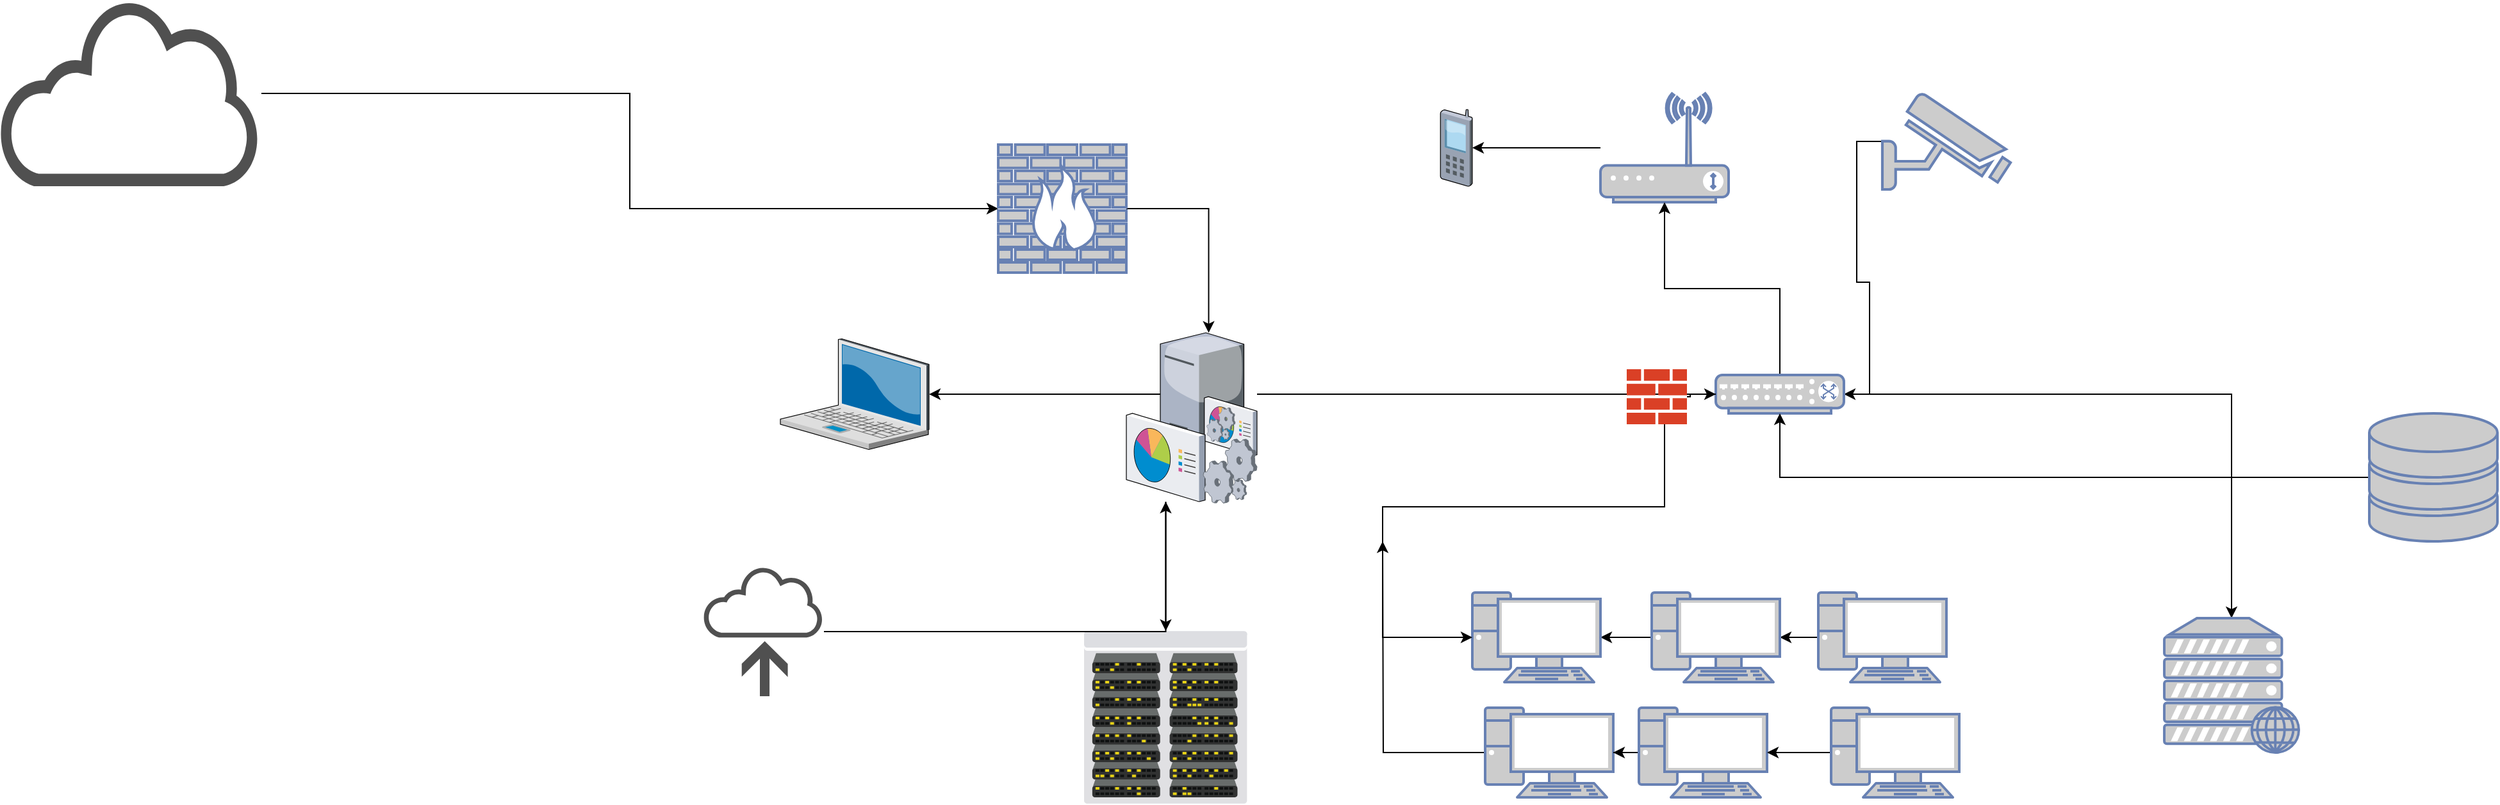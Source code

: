 <mxfile version="20.8.16" type="github">
  <diagram name="Page-1" id="h6N6hxmh_-UYtkU3kEGz">
    <mxGraphModel dx="2465" dy="2008" grid="1" gridSize="10" guides="1" tooltips="1" connect="1" arrows="1" fold="1" page="1" pageScale="1" pageWidth="850" pageHeight="1100" math="0" shadow="0">
      <root>
        <mxCell id="0" />
        <mxCell id="1" parent="0" />
        <mxCell id="GpLW6nzXxRdVSaPpqpkO-20" style="edgeStyle=orthogonalEdgeStyle;rounded=0;orthogonalLoop=1;jettySize=auto;html=1;" edge="1" parent="1" source="GpLW6nzXxRdVSaPpqpkO-18" target="GpLW6nzXxRdVSaPpqpkO-13">
          <mxGeometry relative="1" as="geometry" />
        </mxCell>
        <mxCell id="GpLW6nzXxRdVSaPpqpkO-22" style="edgeStyle=orthogonalEdgeStyle;rounded=0;orthogonalLoop=1;jettySize=auto;html=1;" edge="1" parent="1" source="GpLW6nzXxRdVSaPpqpkO-18" target="GpLW6nzXxRdVSaPpqpkO-10">
          <mxGeometry relative="1" as="geometry" />
        </mxCell>
        <mxCell id="GpLW6nzXxRdVSaPpqpkO-18" value="" style="verticalLabelPosition=bottom;sketch=0;aspect=fixed;html=1;verticalAlign=top;strokeColor=none;align=center;outlineConnect=0;shape=mxgraph.citrix.command_center;" vertex="1" parent="1">
          <mxGeometry x="276.5" y="127" width="75.5" height="96" as="geometry" />
        </mxCell>
        <mxCell id="GpLW6nzXxRdVSaPpqpkO-35" style="edgeStyle=orthogonalEdgeStyle;rounded=0;orthogonalLoop=1;jettySize=auto;html=1;" edge="1" parent="1" source="GpLW6nzXxRdVSaPpqpkO-1" target="GpLW6nzXxRdVSaPpqpkO-2">
          <mxGeometry relative="1" as="geometry" />
        </mxCell>
        <mxCell id="GpLW6nzXxRdVSaPpqpkO-1" value="" style="fontColor=#0066CC;verticalAlign=top;verticalLabelPosition=bottom;labelPosition=center;align=center;html=1;outlineConnect=0;fillColor=#CCCCCC;strokeColor=#6881B3;gradientColor=none;gradientDirection=north;strokeWidth=2;shape=mxgraph.networks.pc;" vertex="1" parent="1">
          <mxGeometry x="790" y="330" width="100" height="70" as="geometry" />
        </mxCell>
        <mxCell id="GpLW6nzXxRdVSaPpqpkO-36" style="edgeStyle=orthogonalEdgeStyle;rounded=0;orthogonalLoop=1;jettySize=auto;html=1;" edge="1" parent="1" source="GpLW6nzXxRdVSaPpqpkO-2" target="GpLW6nzXxRdVSaPpqpkO-3">
          <mxGeometry relative="1" as="geometry" />
        </mxCell>
        <mxCell id="GpLW6nzXxRdVSaPpqpkO-2" value="" style="fontColor=#0066CC;verticalAlign=top;verticalLabelPosition=bottom;labelPosition=center;align=center;html=1;outlineConnect=0;fillColor=#CCCCCC;strokeColor=#6881B3;gradientColor=none;gradientDirection=north;strokeWidth=2;shape=mxgraph.networks.pc;" vertex="1" parent="1">
          <mxGeometry x="660" y="330" width="100" height="70" as="geometry" />
        </mxCell>
        <mxCell id="GpLW6nzXxRdVSaPpqpkO-3" value="" style="fontColor=#0066CC;verticalAlign=top;verticalLabelPosition=bottom;labelPosition=center;align=center;html=1;outlineConnect=0;fillColor=#CCCCCC;strokeColor=#6881B3;gradientColor=none;gradientDirection=north;strokeWidth=2;shape=mxgraph.networks.pc;" vertex="1" parent="1">
          <mxGeometry x="520" y="330" width="100" height="70" as="geometry" />
        </mxCell>
        <mxCell id="GpLW6nzXxRdVSaPpqpkO-32" style="edgeStyle=orthogonalEdgeStyle;rounded=0;orthogonalLoop=1;jettySize=auto;html=1;" edge="1" parent="1" source="GpLW6nzXxRdVSaPpqpkO-4">
          <mxGeometry relative="1" as="geometry">
            <mxPoint x="450" y="290" as="targetPoint" />
          </mxGeometry>
        </mxCell>
        <mxCell id="GpLW6nzXxRdVSaPpqpkO-4" value="" style="fontColor=#0066CC;verticalAlign=top;verticalLabelPosition=bottom;labelPosition=center;align=center;html=1;outlineConnect=0;fillColor=#CCCCCC;strokeColor=#6881B3;gradientColor=none;gradientDirection=north;strokeWidth=2;shape=mxgraph.networks.pc;" vertex="1" parent="1">
          <mxGeometry x="530" y="420" width="100" height="70" as="geometry" />
        </mxCell>
        <mxCell id="GpLW6nzXxRdVSaPpqpkO-33" style="edgeStyle=orthogonalEdgeStyle;rounded=0;orthogonalLoop=1;jettySize=auto;html=1;" edge="1" parent="1" source="GpLW6nzXxRdVSaPpqpkO-5" target="GpLW6nzXxRdVSaPpqpkO-4">
          <mxGeometry relative="1" as="geometry" />
        </mxCell>
        <mxCell id="GpLW6nzXxRdVSaPpqpkO-5" value="" style="fontColor=#0066CC;verticalAlign=top;verticalLabelPosition=bottom;labelPosition=center;align=center;html=1;outlineConnect=0;fillColor=#CCCCCC;strokeColor=#6881B3;gradientColor=none;gradientDirection=north;strokeWidth=2;shape=mxgraph.networks.pc;" vertex="1" parent="1">
          <mxGeometry x="650" y="420" width="100" height="70" as="geometry" />
        </mxCell>
        <mxCell id="GpLW6nzXxRdVSaPpqpkO-34" style="edgeStyle=orthogonalEdgeStyle;rounded=0;orthogonalLoop=1;jettySize=auto;html=1;" edge="1" parent="1" source="GpLW6nzXxRdVSaPpqpkO-6" target="GpLW6nzXxRdVSaPpqpkO-5">
          <mxGeometry relative="1" as="geometry" />
        </mxCell>
        <mxCell id="GpLW6nzXxRdVSaPpqpkO-6" value="" style="fontColor=#0066CC;verticalAlign=top;verticalLabelPosition=bottom;labelPosition=center;align=center;html=1;outlineConnect=0;fillColor=#CCCCCC;strokeColor=#6881B3;gradientColor=none;gradientDirection=north;strokeWidth=2;shape=mxgraph.networks.pc;" vertex="1" parent="1">
          <mxGeometry x="800" y="420" width="100" height="70" as="geometry" />
        </mxCell>
        <mxCell id="GpLW6nzXxRdVSaPpqpkO-40" style="edgeStyle=orthogonalEdgeStyle;rounded=0;orthogonalLoop=1;jettySize=auto;html=1;" edge="1" parent="1" source="GpLW6nzXxRdVSaPpqpkO-7" target="GpLW6nzXxRdVSaPpqpkO-37">
          <mxGeometry relative="1" as="geometry" />
        </mxCell>
        <mxCell id="GpLW6nzXxRdVSaPpqpkO-7" value="" style="fontColor=#0066CC;verticalAlign=top;verticalLabelPosition=bottom;labelPosition=center;align=center;html=1;outlineConnect=0;fillColor=#CCCCCC;strokeColor=#6881B3;gradientColor=none;gradientDirection=north;strokeWidth=2;shape=mxgraph.networks.wireless_modem;" vertex="1" parent="1">
          <mxGeometry x="620" y="-60" width="100" height="85" as="geometry" />
        </mxCell>
        <mxCell id="GpLW6nzXxRdVSaPpqpkO-16" style="edgeStyle=orthogonalEdgeStyle;rounded=0;orthogonalLoop=1;jettySize=auto;html=1;" edge="1" parent="1" source="GpLW6nzXxRdVSaPpqpkO-8" target="GpLW6nzXxRdVSaPpqpkO-14">
          <mxGeometry relative="1" as="geometry" />
        </mxCell>
        <mxCell id="GpLW6nzXxRdVSaPpqpkO-8" value="" style="sketch=0;pointerEvents=1;shadow=0;dashed=0;html=1;strokeColor=none;fillColor=#505050;labelPosition=center;verticalLabelPosition=bottom;outlineConnect=0;verticalAlign=top;align=center;shape=mxgraph.office.clouds.cloud;" vertex="1" parent="1">
          <mxGeometry x="-629" y="-132.5" width="204" height="145" as="geometry" />
        </mxCell>
        <mxCell id="GpLW6nzXxRdVSaPpqpkO-24" style="edgeStyle=orthogonalEdgeStyle;rounded=0;orthogonalLoop=1;jettySize=auto;html=1;entryX=1;entryY=0.5;entryDx=0;entryDy=0;entryPerimeter=0;" edge="1" parent="1" source="GpLW6nzXxRdVSaPpqpkO-9" target="GpLW6nzXxRdVSaPpqpkO-10">
          <mxGeometry relative="1" as="geometry" />
        </mxCell>
        <mxCell id="GpLW6nzXxRdVSaPpqpkO-9" value="" style="fontColor=#0066CC;verticalAlign=top;verticalLabelPosition=bottom;labelPosition=center;align=center;html=1;outlineConnect=0;fillColor=#CCCCCC;strokeColor=#6881B3;gradientColor=none;gradientDirection=north;strokeWidth=2;shape=mxgraph.networks.security_camera;" vertex="1" parent="1">
          <mxGeometry x="840" y="-60" width="100" height="75" as="geometry" />
        </mxCell>
        <mxCell id="GpLW6nzXxRdVSaPpqpkO-23" style="edgeStyle=orthogonalEdgeStyle;rounded=0;orthogonalLoop=1;jettySize=auto;html=1;" edge="1" parent="1" source="GpLW6nzXxRdVSaPpqpkO-10" target="GpLW6nzXxRdVSaPpqpkO-7">
          <mxGeometry relative="1" as="geometry" />
        </mxCell>
        <mxCell id="GpLW6nzXxRdVSaPpqpkO-25" style="edgeStyle=orthogonalEdgeStyle;rounded=0;orthogonalLoop=1;jettySize=auto;html=1;startArrow=none;" edge="1" parent="1" source="GpLW6nzXxRdVSaPpqpkO-48" target="GpLW6nzXxRdVSaPpqpkO-3">
          <mxGeometry relative="1" as="geometry">
            <Array as="points">
              <mxPoint x="670" y="175" />
              <mxPoint x="670" y="263" />
              <mxPoint x="450" y="263" />
              <mxPoint x="450" y="365" />
            </Array>
          </mxGeometry>
        </mxCell>
        <mxCell id="GpLW6nzXxRdVSaPpqpkO-42" style="edgeStyle=orthogonalEdgeStyle;rounded=0;orthogonalLoop=1;jettySize=auto;html=1;" edge="1" parent="1" source="GpLW6nzXxRdVSaPpqpkO-10" target="GpLW6nzXxRdVSaPpqpkO-41">
          <mxGeometry relative="1" as="geometry" />
        </mxCell>
        <mxCell id="GpLW6nzXxRdVSaPpqpkO-10" value="" style="fontColor=#0066CC;verticalAlign=top;verticalLabelPosition=bottom;labelPosition=center;align=center;html=1;outlineConnect=0;fillColor=#CCCCCC;strokeColor=#6881B3;gradientColor=none;gradientDirection=north;strokeWidth=2;shape=mxgraph.networks.switch;" vertex="1" parent="1">
          <mxGeometry x="710" y="160" width="100" height="30" as="geometry" />
        </mxCell>
        <mxCell id="GpLW6nzXxRdVSaPpqpkO-21" style="edgeStyle=orthogonalEdgeStyle;rounded=0;orthogonalLoop=1;jettySize=auto;html=1;" edge="1" parent="1" source="GpLW6nzXxRdVSaPpqpkO-11" target="GpLW6nzXxRdVSaPpqpkO-12">
          <mxGeometry relative="1" as="geometry" />
        </mxCell>
        <mxCell id="GpLW6nzXxRdVSaPpqpkO-11" value="" style="verticalLabelPosition=bottom;sketch=0;aspect=fixed;html=1;verticalAlign=top;strokeColor=none;align=center;outlineConnect=0;shape=mxgraph.citrix.reporting;" vertex="1" parent="1">
          <mxGeometry x="250" y="190" width="61.5" height="69" as="geometry" />
        </mxCell>
        <mxCell id="GpLW6nzXxRdVSaPpqpkO-12" value="" style="verticalLabelPosition=bottom;sketch=0;aspect=fixed;html=1;verticalAlign=top;strokeColor=none;align=center;outlineConnect=0;shape=mxgraph.citrix.datacenter;" vertex="1" parent="1">
          <mxGeometry x="217" y="360" width="127.5" height="135" as="geometry" />
        </mxCell>
        <mxCell id="GpLW6nzXxRdVSaPpqpkO-13" value="" style="verticalLabelPosition=bottom;sketch=0;aspect=fixed;html=1;verticalAlign=top;strokeColor=none;align=center;outlineConnect=0;shape=mxgraph.citrix.laptop_2;" vertex="1" parent="1">
          <mxGeometry x="-20" y="131.75" width="116" height="86.5" as="geometry" />
        </mxCell>
        <mxCell id="GpLW6nzXxRdVSaPpqpkO-19" style="edgeStyle=orthogonalEdgeStyle;rounded=0;orthogonalLoop=1;jettySize=auto;html=1;" edge="1" parent="1" source="GpLW6nzXxRdVSaPpqpkO-14" target="GpLW6nzXxRdVSaPpqpkO-18">
          <mxGeometry relative="1" as="geometry" />
        </mxCell>
        <mxCell id="GpLW6nzXxRdVSaPpqpkO-14" value="" style="fontColor=#0066CC;verticalAlign=top;verticalLabelPosition=bottom;labelPosition=center;align=center;html=1;outlineConnect=0;fillColor=#CCCCCC;strokeColor=#6881B3;gradientColor=none;gradientDirection=north;strokeWidth=2;shape=mxgraph.networks.firewall;" vertex="1" parent="1">
          <mxGeometry x="150" y="-20" width="100" height="100" as="geometry" />
        </mxCell>
        <mxCell id="GpLW6nzXxRdVSaPpqpkO-17" value="" style="verticalLabelPosition=bottom;sketch=0;aspect=fixed;html=1;verticalAlign=top;strokeColor=none;align=center;outlineConnect=0;shape=mxgraph.citrix.process;" vertex="1" parent="1">
          <mxGeometry x="310" y="210" width="42" height="50.08" as="geometry" />
        </mxCell>
        <mxCell id="GpLW6nzXxRdVSaPpqpkO-37" value="" style="verticalLabelPosition=bottom;sketch=0;aspect=fixed;html=1;verticalAlign=top;strokeColor=none;align=center;outlineConnect=0;shape=mxgraph.citrix.cell_phone;" vertex="1" parent="1">
          <mxGeometry x="495" y="-47.5" width="25" height="60" as="geometry" />
        </mxCell>
        <mxCell id="GpLW6nzXxRdVSaPpqpkO-41" value="" style="fontColor=#0066CC;verticalAlign=top;verticalLabelPosition=bottom;labelPosition=center;align=center;html=1;outlineConnect=0;fillColor=#CCCCCC;strokeColor=#6881B3;gradientColor=none;gradientDirection=north;strokeWidth=2;shape=mxgraph.networks.web_server;" vertex="1" parent="1">
          <mxGeometry x="1060" y="350" width="105" height="105" as="geometry" />
        </mxCell>
        <mxCell id="GpLW6nzXxRdVSaPpqpkO-44" style="edgeStyle=orthogonalEdgeStyle;rounded=0;orthogonalLoop=1;jettySize=auto;html=1;entryX=0.5;entryY=1;entryDx=0;entryDy=0;entryPerimeter=0;" edge="1" parent="1" source="GpLW6nzXxRdVSaPpqpkO-43" target="GpLW6nzXxRdVSaPpqpkO-10">
          <mxGeometry relative="1" as="geometry" />
        </mxCell>
        <mxCell id="GpLW6nzXxRdVSaPpqpkO-43" value="" style="fontColor=#0066CC;verticalAlign=top;verticalLabelPosition=bottom;labelPosition=center;align=center;html=1;outlineConnect=0;fillColor=#CCCCCC;strokeColor=#6881B3;gradientColor=none;gradientDirection=north;strokeWidth=2;shape=mxgraph.networks.storage;" vertex="1" parent="1">
          <mxGeometry x="1220" y="190" width="100" height="100" as="geometry" />
        </mxCell>
        <mxCell id="GpLW6nzXxRdVSaPpqpkO-46" style="edgeStyle=orthogonalEdgeStyle;rounded=0;orthogonalLoop=1;jettySize=auto;html=1;" edge="1" parent="1" source="GpLW6nzXxRdVSaPpqpkO-45" target="GpLW6nzXxRdVSaPpqpkO-11">
          <mxGeometry relative="1" as="geometry" />
        </mxCell>
        <mxCell id="GpLW6nzXxRdVSaPpqpkO-45" value="" style="sketch=0;pointerEvents=1;shadow=0;dashed=0;html=1;strokeColor=none;fillColor=#505050;labelPosition=center;verticalLabelPosition=bottom;outlineConnect=0;verticalAlign=top;align=center;shape=mxgraph.office.clouds.online_backup;" vertex="1" parent="1">
          <mxGeometry x="-80" y="310" width="94" height="101" as="geometry" />
        </mxCell>
        <mxCell id="GpLW6nzXxRdVSaPpqpkO-47" value="" style="edgeStyle=orthogonalEdgeStyle;rounded=0;orthogonalLoop=1;jettySize=auto;html=1;endArrow=none;" edge="1" parent="1" source="GpLW6nzXxRdVSaPpqpkO-10" target="GpLW6nzXxRdVSaPpqpkO-48">
          <mxGeometry relative="1" as="geometry">
            <mxPoint x="710" y="175.077" as="sourcePoint" />
            <mxPoint x="520" y="365.077" as="targetPoint" />
            <Array as="points" />
          </mxGeometry>
        </mxCell>
        <mxCell id="GpLW6nzXxRdVSaPpqpkO-48" value="" style="sketch=0;pointerEvents=1;shadow=0;dashed=0;html=1;strokeColor=none;labelPosition=center;verticalLabelPosition=bottom;verticalAlign=top;outlineConnect=0;align=center;shape=mxgraph.office.concepts.firewall;fillColor=#DA4026;" vertex="1" parent="1">
          <mxGeometry x="640.5" y="155.5" width="47" height="43" as="geometry" />
        </mxCell>
      </root>
    </mxGraphModel>
  </diagram>
</mxfile>
